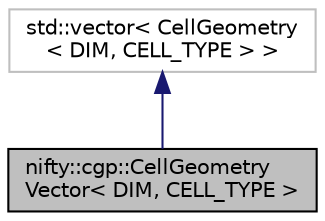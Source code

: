 digraph "nifty::cgp::CellGeometryVector&lt; DIM, CELL_TYPE &gt;"
{
  edge [fontname="Helvetica",fontsize="10",labelfontname="Helvetica",labelfontsize="10"];
  node [fontname="Helvetica",fontsize="10",shape=record];
  Node1 [label="nifty::cgp::CellGeometry\lVector\< DIM, CELL_TYPE \>",height=0.2,width=0.4,color="black", fillcolor="grey75", style="filled", fontcolor="black"];
  Node2 -> Node1 [dir="back",color="midnightblue",fontsize="10",style="solid"];
  Node2 [label="std::vector\< CellGeometry\l\< DIM, CELL_TYPE \> \>",height=0.2,width=0.4,color="grey75", fillcolor="white", style="filled"];
}

